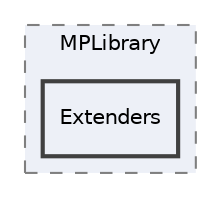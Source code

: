 digraph "Extenders"
{
 // LATEX_PDF_SIZE
  edge [fontname="Helvetica",fontsize="10",labelfontname="Helvetica",labelfontsize="10"];
  node [fontname="Helvetica",fontsize="10",shape=record];
  compound=true
  subgraph clusterdir_00ea08126208d03a9c4d60f989aa665e {
    graph [ bgcolor="#edf0f7", pencolor="grey50", style="filled,dashed,", label="MPLibrary", fontname="Helvetica", fontsize="10", URL="dir_00ea08126208d03a9c4d60f989aa665e.html"]
  dir_30237766ffc6a4ed07192f172e5c88af [shape=box, label="Extenders", style="filled,bold,", fillcolor="#edf0f7", color="grey25", URL="dir_30237766ffc6a4ed07192f172e5c88af.html"];
  }
}
